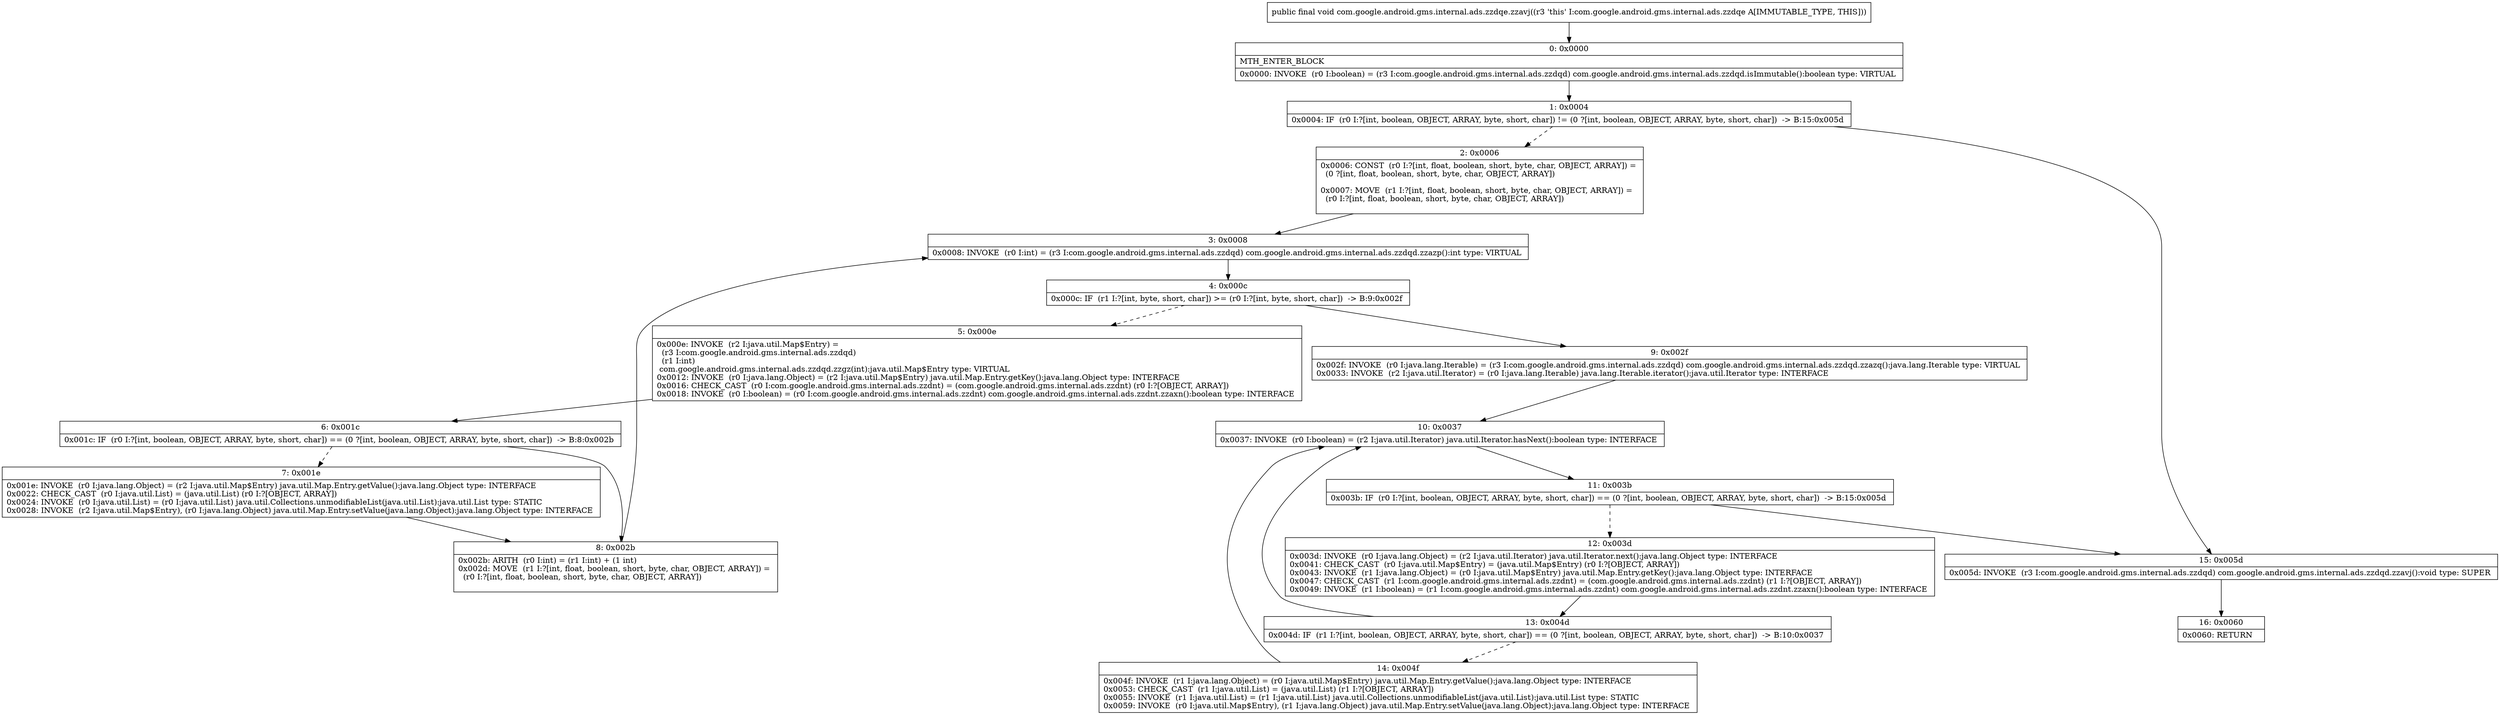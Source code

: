 digraph "CFG forcom.google.android.gms.internal.ads.zzdqe.zzavj()V" {
Node_0 [shape=record,label="{0\:\ 0x0000|MTH_ENTER_BLOCK\l|0x0000: INVOKE  (r0 I:boolean) = (r3 I:com.google.android.gms.internal.ads.zzdqd) com.google.android.gms.internal.ads.zzdqd.isImmutable():boolean type: VIRTUAL \l}"];
Node_1 [shape=record,label="{1\:\ 0x0004|0x0004: IF  (r0 I:?[int, boolean, OBJECT, ARRAY, byte, short, char]) != (0 ?[int, boolean, OBJECT, ARRAY, byte, short, char])  \-\> B:15:0x005d \l}"];
Node_2 [shape=record,label="{2\:\ 0x0006|0x0006: CONST  (r0 I:?[int, float, boolean, short, byte, char, OBJECT, ARRAY]) = \l  (0 ?[int, float, boolean, short, byte, char, OBJECT, ARRAY])\l \l0x0007: MOVE  (r1 I:?[int, float, boolean, short, byte, char, OBJECT, ARRAY]) = \l  (r0 I:?[int, float, boolean, short, byte, char, OBJECT, ARRAY])\l \l}"];
Node_3 [shape=record,label="{3\:\ 0x0008|0x0008: INVOKE  (r0 I:int) = (r3 I:com.google.android.gms.internal.ads.zzdqd) com.google.android.gms.internal.ads.zzdqd.zzazp():int type: VIRTUAL \l}"];
Node_4 [shape=record,label="{4\:\ 0x000c|0x000c: IF  (r1 I:?[int, byte, short, char]) \>= (r0 I:?[int, byte, short, char])  \-\> B:9:0x002f \l}"];
Node_5 [shape=record,label="{5\:\ 0x000e|0x000e: INVOKE  (r2 I:java.util.Map$Entry) = \l  (r3 I:com.google.android.gms.internal.ads.zzdqd)\l  (r1 I:int)\l com.google.android.gms.internal.ads.zzdqd.zzgz(int):java.util.Map$Entry type: VIRTUAL \l0x0012: INVOKE  (r0 I:java.lang.Object) = (r2 I:java.util.Map$Entry) java.util.Map.Entry.getKey():java.lang.Object type: INTERFACE \l0x0016: CHECK_CAST  (r0 I:com.google.android.gms.internal.ads.zzdnt) = (com.google.android.gms.internal.ads.zzdnt) (r0 I:?[OBJECT, ARRAY]) \l0x0018: INVOKE  (r0 I:boolean) = (r0 I:com.google.android.gms.internal.ads.zzdnt) com.google.android.gms.internal.ads.zzdnt.zzaxn():boolean type: INTERFACE \l}"];
Node_6 [shape=record,label="{6\:\ 0x001c|0x001c: IF  (r0 I:?[int, boolean, OBJECT, ARRAY, byte, short, char]) == (0 ?[int, boolean, OBJECT, ARRAY, byte, short, char])  \-\> B:8:0x002b \l}"];
Node_7 [shape=record,label="{7\:\ 0x001e|0x001e: INVOKE  (r0 I:java.lang.Object) = (r2 I:java.util.Map$Entry) java.util.Map.Entry.getValue():java.lang.Object type: INTERFACE \l0x0022: CHECK_CAST  (r0 I:java.util.List) = (java.util.List) (r0 I:?[OBJECT, ARRAY]) \l0x0024: INVOKE  (r0 I:java.util.List) = (r0 I:java.util.List) java.util.Collections.unmodifiableList(java.util.List):java.util.List type: STATIC \l0x0028: INVOKE  (r2 I:java.util.Map$Entry), (r0 I:java.lang.Object) java.util.Map.Entry.setValue(java.lang.Object):java.lang.Object type: INTERFACE \l}"];
Node_8 [shape=record,label="{8\:\ 0x002b|0x002b: ARITH  (r0 I:int) = (r1 I:int) + (1 int) \l0x002d: MOVE  (r1 I:?[int, float, boolean, short, byte, char, OBJECT, ARRAY]) = \l  (r0 I:?[int, float, boolean, short, byte, char, OBJECT, ARRAY])\l \l}"];
Node_9 [shape=record,label="{9\:\ 0x002f|0x002f: INVOKE  (r0 I:java.lang.Iterable) = (r3 I:com.google.android.gms.internal.ads.zzdqd) com.google.android.gms.internal.ads.zzdqd.zzazq():java.lang.Iterable type: VIRTUAL \l0x0033: INVOKE  (r2 I:java.util.Iterator) = (r0 I:java.lang.Iterable) java.lang.Iterable.iterator():java.util.Iterator type: INTERFACE \l}"];
Node_10 [shape=record,label="{10\:\ 0x0037|0x0037: INVOKE  (r0 I:boolean) = (r2 I:java.util.Iterator) java.util.Iterator.hasNext():boolean type: INTERFACE \l}"];
Node_11 [shape=record,label="{11\:\ 0x003b|0x003b: IF  (r0 I:?[int, boolean, OBJECT, ARRAY, byte, short, char]) == (0 ?[int, boolean, OBJECT, ARRAY, byte, short, char])  \-\> B:15:0x005d \l}"];
Node_12 [shape=record,label="{12\:\ 0x003d|0x003d: INVOKE  (r0 I:java.lang.Object) = (r2 I:java.util.Iterator) java.util.Iterator.next():java.lang.Object type: INTERFACE \l0x0041: CHECK_CAST  (r0 I:java.util.Map$Entry) = (java.util.Map$Entry) (r0 I:?[OBJECT, ARRAY]) \l0x0043: INVOKE  (r1 I:java.lang.Object) = (r0 I:java.util.Map$Entry) java.util.Map.Entry.getKey():java.lang.Object type: INTERFACE \l0x0047: CHECK_CAST  (r1 I:com.google.android.gms.internal.ads.zzdnt) = (com.google.android.gms.internal.ads.zzdnt) (r1 I:?[OBJECT, ARRAY]) \l0x0049: INVOKE  (r1 I:boolean) = (r1 I:com.google.android.gms.internal.ads.zzdnt) com.google.android.gms.internal.ads.zzdnt.zzaxn():boolean type: INTERFACE \l}"];
Node_13 [shape=record,label="{13\:\ 0x004d|0x004d: IF  (r1 I:?[int, boolean, OBJECT, ARRAY, byte, short, char]) == (0 ?[int, boolean, OBJECT, ARRAY, byte, short, char])  \-\> B:10:0x0037 \l}"];
Node_14 [shape=record,label="{14\:\ 0x004f|0x004f: INVOKE  (r1 I:java.lang.Object) = (r0 I:java.util.Map$Entry) java.util.Map.Entry.getValue():java.lang.Object type: INTERFACE \l0x0053: CHECK_CAST  (r1 I:java.util.List) = (java.util.List) (r1 I:?[OBJECT, ARRAY]) \l0x0055: INVOKE  (r1 I:java.util.List) = (r1 I:java.util.List) java.util.Collections.unmodifiableList(java.util.List):java.util.List type: STATIC \l0x0059: INVOKE  (r0 I:java.util.Map$Entry), (r1 I:java.lang.Object) java.util.Map.Entry.setValue(java.lang.Object):java.lang.Object type: INTERFACE \l}"];
Node_15 [shape=record,label="{15\:\ 0x005d|0x005d: INVOKE  (r3 I:com.google.android.gms.internal.ads.zzdqd) com.google.android.gms.internal.ads.zzdqd.zzavj():void type: SUPER \l}"];
Node_16 [shape=record,label="{16\:\ 0x0060|0x0060: RETURN   \l}"];
MethodNode[shape=record,label="{public final void com.google.android.gms.internal.ads.zzdqe.zzavj((r3 'this' I:com.google.android.gms.internal.ads.zzdqe A[IMMUTABLE_TYPE, THIS])) }"];
MethodNode -> Node_0;
Node_0 -> Node_1;
Node_1 -> Node_2[style=dashed];
Node_1 -> Node_15;
Node_2 -> Node_3;
Node_3 -> Node_4;
Node_4 -> Node_5[style=dashed];
Node_4 -> Node_9;
Node_5 -> Node_6;
Node_6 -> Node_7[style=dashed];
Node_6 -> Node_8;
Node_7 -> Node_8;
Node_8 -> Node_3;
Node_9 -> Node_10;
Node_10 -> Node_11;
Node_11 -> Node_12[style=dashed];
Node_11 -> Node_15;
Node_12 -> Node_13;
Node_13 -> Node_10;
Node_13 -> Node_14[style=dashed];
Node_14 -> Node_10;
Node_15 -> Node_16;
}

